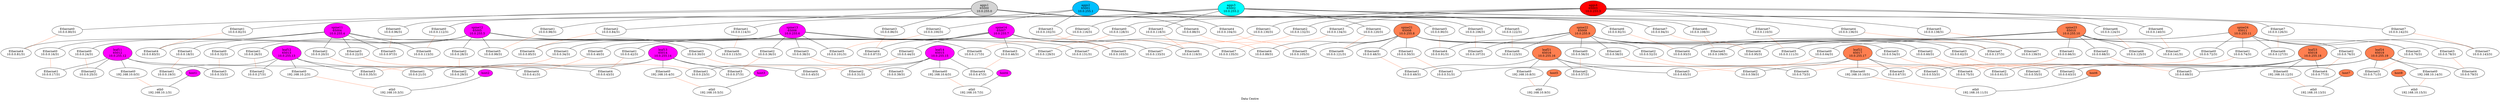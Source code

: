 strict graph {
	graph [label="Data Centre"];
	node [label="\N"];
	aggs1	 [bgp_asn=65000,
		dev_role=aggs,
		dev_type="microsoft-sonic",
		fillcolor=lightgrey,
		label="aggs1
65000
10.0.255.0",
		loopback="10.0.255.0",
		mac="00:dc:5e:01:01:0",
		pod=None,
		rank=1,
		style=filled];
	"iface-80"	 [bgp_asn=65004,
		bgp_peer="10.0.0.81",
		customer=False,
		dev_name=Ethernet0,
		dev_type=port,
		ipv4="10.0.0.80/31",
		label="Ethernet0
10.0.0.80/31",
		rank=2,
		vlan=10];
	aggs1 -- "iface-80"	 [color=black,
		phy=port];
	"iface-82"	 [bgp_asn=65005,
		bgp_peer="10.0.0.83",
		customer=False,
		dev_name=Ethernet1,
		dev_type=port,
		ipv4="10.0.0.82/31",
		label="Ethernet1
10.0.0.82/31",
		rank=2,
		vlan=11];
	aggs1 -- "iface-82"	 [color=black,
		phy=port];
	"iface-84"	 [bgp_asn=65006,
		bgp_peer="10.0.0.85",
		customer=False,
		dev_name=Ethernet2,
		dev_type=port,
		ipv4="10.0.0.84/31",
		label="Ethernet2
10.0.0.84/31",
		rank=2,
		vlan=12];
	aggs1 -- "iface-84"	 [color=black,
		phy=port];
	"iface-86"	 [bgp_asn=65007,
		bgp_peer="10.0.0.87",
		customer=False,
		dev_name=Ethernet3,
		dev_type=port,
		ipv4="10.0.0.86/31",
		label="Ethernet3
10.0.0.86/31",
		rank=2,
		vlan=13];
	aggs1 -- "iface-86"	 [color=black,
		phy=port];
	"iface-88"	 [bgp_asn=65008,
		bgp_peer="10.0.0.89",
		customer=False,
		dev_name=Ethernet4,
		dev_type=port,
		ipv4="10.0.0.88/31",
		label="Ethernet4
10.0.0.88/31",
		rank=2,
		vlan=14];
	aggs1 -- "iface-88"	 [color=black,
		phy=port];
	"iface-90"	 [bgp_asn=65009,
		bgp_peer="10.0.0.91",
		customer=False,
		dev_name=Ethernet5,
		dev_type=port,
		ipv4="10.0.0.90/31",
		label="Ethernet5
10.0.0.90/31",
		rank=2,
		vlan=15];
	aggs1 -- "iface-90"	 [color=black,
		phy=port];
	"iface-92"	 [bgp_asn=65010,
		bgp_peer="10.0.0.93",
		customer=False,
		dev_name=Ethernet6,
		dev_type=port,
		ipv4="10.0.0.92/31",
		label="Ethernet6
10.0.0.92/31",
		rank=2,
		vlan=16];
	aggs1 -- "iface-92"	 [color=black,
		phy=port];
	"iface-94"	 [bgp_asn=65011,
		bgp_peer="10.0.0.95",
		customer=False,
		dev_name=Ethernet7,
		dev_type=port,
		ipv4="10.0.0.94/31",
		label="Ethernet7
10.0.0.94/31",
		rank=2,
		vlan=17];
	aggs1 -- "iface-94"	 [color=black,
		phy=port];
	"iface-81"	 [bgp_asn=65000,
		bgp_peer="10.0.0.80",
		customer=False,
		dev_name=Ethernet4,
		dev_type=port,
		ipv4="10.0.0.81/31",
		label="Ethernet4
10.0.0.81/31",
		rank=3,
		vlan=14];
	"iface-80" -- "iface-81"	 [color=coral,
		linux_bridge=hs_br_80,
		phy=wire,
		role=dc];
	"iface-83"	 [bgp_asn=65000,
		bgp_peer="10.0.0.82",
		customer=False,
		dev_name=Ethernet4,
		dev_type=port,
		ipv4="10.0.0.83/31",
		label="Ethernet4
10.0.0.83/31",
		rank=3,
		vlan=14];
	"iface-82" -- "iface-83"	 [color=coral,
		linux_bridge=hs_br_82,
		phy=wire,
		role=dc];
	"iface-85"	 [bgp_asn=65000,
		bgp_peer="10.0.0.84",
		customer=False,
		dev_name=Ethernet4,
		dev_type=port,
		ipv4="10.0.0.85/31",
		label="Ethernet4
10.0.0.85/31",
		rank=3,
		vlan=14];
	"iface-84" -- "iface-85"	 [color=coral,
		linux_bridge=hs_br_84,
		phy=wire,
		role=dc];
	"iface-87"	 [bgp_asn=65000,
		bgp_peer="10.0.0.86",
		customer=False,
		dev_name=Ethernet4,
		dev_type=port,
		ipv4="10.0.0.87/31",
		label="Ethernet4
10.0.0.87/31",
		rank=3,
		vlan=14];
	"iface-86" -- "iface-87"	 [color=coral,
		linux_bridge=hs_br_86,
		phy=wire,
		role=dc];
	"iface-89"	 [bgp_asn=65000,
		bgp_peer="10.0.0.88",
		customer=False,
		dev_name=Ethernet4,
		dev_type=port,
		ipv4="10.0.0.89/31",
		label="Ethernet4
10.0.0.89/31",
		rank=3,
		vlan=14];
	"iface-88" -- "iface-89"	 [color=coral,
		linux_bridge=hs_br_88,
		phy=wire,
		role=dc];
	"iface-91"	 [bgp_asn=65000,
		bgp_peer="10.0.0.90",
		customer=False,
		dev_name=Ethernet4,
		dev_type=port,
		ipv4="10.0.0.91/31",
		label="Ethernet4
10.0.0.91/31",
		rank=3,
		vlan=14];
	"iface-90" -- "iface-91"	 [color=coral,
		linux_bridge=hs_br_90,
		phy=wire,
		role=dc];
	"iface-93"	 [bgp_asn=65000,
		bgp_peer="10.0.0.92",
		customer=False,
		dev_name=Ethernet4,
		dev_type=port,
		ipv4="10.0.0.93/31",
		label="Ethernet4
10.0.0.93/31",
		rank=3,
		vlan=14];
	"iface-92" -- "iface-93"	 [color=coral,
		linux_bridge=hs_br_92,
		phy=wire,
		role=dc];
	"iface-95"	 [bgp_asn=65000,
		bgp_peer="10.0.0.94",
		customer=False,
		dev_name=Ethernet4,
		dev_type=port,
		ipv4="10.0.0.95/31",
		label="Ethernet4
10.0.0.95/31",
		rank=3,
		vlan=14];
	"iface-94" -- "iface-95"	 [color=coral,
		linux_bridge=hs_br_94,
		phy=wire,
		role=dc];
	aggs2	 [bgp_asn=65001,
		dev_role=aggs,
		dev_type="microsoft-sonic",
		fillcolor=deepskyblue,
		label="aggs2
65001
10.0.255.1",
		loopback="10.0.255.1",
		mac="00:dc:5e:01:01:1",
		pod=None,
		rank=1,
		style=filled];
	"iface-96"	 [bgp_asn=65004,
		bgp_peer="10.0.0.97",
		customer=False,
		dev_name=Ethernet0,
		dev_type=port,
		ipv4="10.0.0.96/31",
		label="Ethernet0
10.0.0.96/31",
		rank=2,
		vlan=10];
	aggs2 -- "iface-96"	 [color=black,
		phy=port];
	"iface-98"	 [bgp_asn=65005,
		bgp_peer="10.0.0.99",
		customer=False,
		dev_name=Ethernet1,
		dev_type=port,
		ipv4="10.0.0.98/31",
		label="Ethernet1
10.0.0.98/31",
		rank=2,
		vlan=11];
	aggs2 -- "iface-98"	 [color=black,
		phy=port];
	"iface-100"	 [bgp_asn=65006,
		bgp_peer="10.0.0.101",
		customer=False,
		dev_name=Ethernet2,
		dev_type=port,
		ipv4="10.0.0.100/31",
		label="Ethernet2
10.0.0.100/31",
		rank=2,
		vlan=12];
	aggs2 -- "iface-100"	 [color=black,
		phy=port];
	"iface-102"	 [bgp_asn=65007,
		bgp_peer="10.0.0.103",
		customer=False,
		dev_name=Ethernet3,
		dev_type=port,
		ipv4="10.0.0.102/31",
		label="Ethernet3
10.0.0.102/31",
		rank=2,
		vlan=13];
	aggs2 -- "iface-102"	 [color=black,
		phy=port];
	"iface-104"	 [bgp_asn=65008,
		bgp_peer="10.0.0.105",
		customer=False,
		dev_name=Ethernet4,
		dev_type=port,
		ipv4="10.0.0.104/31",
		label="Ethernet4
10.0.0.104/31",
		rank=2,
		vlan=14];
	aggs2 -- "iface-104"	 [color=black,
		phy=port];
	"iface-106"	 [bgp_asn=65009,
		bgp_peer="10.0.0.107",
		customer=False,
		dev_name=Ethernet5,
		dev_type=port,
		ipv4="10.0.0.106/31",
		label="Ethernet5
10.0.0.106/31",
		rank=2,
		vlan=15];
	aggs2 -- "iface-106"	 [color=black,
		phy=port];
	"iface-108"	 [bgp_asn=65010,
		bgp_peer="10.0.0.109",
		customer=False,
		dev_name=Ethernet6,
		dev_type=port,
		ipv4="10.0.0.108/31",
		label="Ethernet6
10.0.0.108/31",
		rank=2,
		vlan=16];
	aggs2 -- "iface-108"	 [color=black,
		phy=port];
	"iface-110"	 [bgp_asn=65011,
		bgp_peer="10.0.0.111",
		customer=False,
		dev_name=Ethernet7,
		dev_type=port,
		ipv4="10.0.0.110/31",
		label="Ethernet7
10.0.0.110/31",
		rank=2,
		vlan=17];
	aggs2 -- "iface-110"	 [color=black,
		phy=port];
	"iface-97"	 [bgp_asn=65001,
		bgp_peer="10.0.0.96",
		customer=False,
		dev_name=Ethernet5,
		dev_type=port,
		ipv4="10.0.0.97/31",
		label="Ethernet5
10.0.0.97/31",
		rank=3,
		vlan=15];
	"iface-96" -- "iface-97"	 [color=coral,
		linux_bridge=hs_br_96,
		phy=wire,
		role=dc];
	"iface-99"	 [bgp_asn=65001,
		bgp_peer="10.0.0.98",
		customer=False,
		dev_name=Ethernet5,
		dev_type=port,
		ipv4="10.0.0.99/31",
		label="Ethernet5
10.0.0.99/31",
		rank=3,
		vlan=15];
	"iface-98" -- "iface-99"	 [color=coral,
		linux_bridge=hs_br_98,
		phy=wire,
		role=dc];
	"iface-101"	 [bgp_asn=65001,
		bgp_peer="10.0.0.100",
		customer=False,
		dev_name=Ethernet5,
		dev_type=port,
		ipv4="10.0.0.101/31",
		label="Ethernet5
10.0.0.101/31",
		rank=3,
		vlan=15];
	"iface-100" -- "iface-101"	 [color=coral,
		linux_bridge=hs_br_100,
		phy=wire,
		role=dc];
	"iface-103"	 [bgp_asn=65001,
		bgp_peer="10.0.0.102",
		customer=False,
		dev_name=Ethernet5,
		dev_type=port,
		ipv4="10.0.0.103/31",
		label="Ethernet5
10.0.0.103/31",
		rank=3,
		vlan=15];
	"iface-102" -- "iface-103"	 [color=coral,
		linux_bridge=hs_br_102,
		phy=wire,
		role=dc];
	"iface-105"	 [bgp_asn=65001,
		bgp_peer="10.0.0.104",
		customer=False,
		dev_name=Ethernet5,
		dev_type=port,
		ipv4="10.0.0.105/31",
		label="Ethernet5
10.0.0.105/31",
		rank=3,
		vlan=15];
	"iface-104" -- "iface-105"	 [color=coral,
		linux_bridge=hs_br_104,
		phy=wire,
		role=dc];
	"iface-107"	 [bgp_asn=65001,
		bgp_peer="10.0.0.106",
		customer=False,
		dev_name=Ethernet5,
		dev_type=port,
		ipv4="10.0.0.107/31",
		label="Ethernet5
10.0.0.107/31",
		rank=3,
		vlan=15];
	"iface-106" -- "iface-107"	 [color=coral,
		linux_bridge=hs_br_106,
		phy=wire,
		role=dc];
	"iface-109"	 [bgp_asn=65001,
		bgp_peer="10.0.0.108",
		customer=False,
		dev_name=Ethernet5,
		dev_type=port,
		ipv4="10.0.0.109/31",
		label="Ethernet5
10.0.0.109/31",
		rank=3,
		vlan=15];
	"iface-108" -- "iface-109"	 [color=coral,
		linux_bridge=hs_br_108,
		phy=wire,
		role=dc];
	"iface-111"	 [bgp_asn=65001,
		bgp_peer="10.0.0.110",
		customer=False,
		dev_name=Ethernet5,
		dev_type=port,
		ipv4="10.0.0.111/31",
		label="Ethernet5
10.0.0.111/31",
		rank=3,
		vlan=15];
	"iface-110" -- "iface-111"	 [color=coral,
		linux_bridge=hs_br_110,
		phy=wire,
		role=dc];
	aggs3	 [bgp_asn=65002,
		dev_role=aggs,
		dev_type="microsoft-sonic",
		fillcolor=cyan,
		label="aggs3
65002
10.0.255.2",
		loopback="10.0.255.2",
		mac="00:dc:5e:01:01:2",
		pod=None,
		rank=1,
		style=filled];
	"iface-112"	 [bgp_asn=65004,
		bgp_peer="10.0.0.113",
		customer=False,
		dev_name=Ethernet0,
		dev_type=port,
		ipv4="10.0.0.112/31",
		label="Ethernet0
10.0.0.112/31",
		rank=2,
		vlan=10];
	aggs3 -- "iface-112"	 [color=black,
		phy=port];
	"iface-114"	 [bgp_asn=65005,
		bgp_peer="10.0.0.115",
		customer=False,
		dev_name=Ethernet1,
		dev_type=port,
		ipv4="10.0.0.114/31",
		label="Ethernet1
10.0.0.114/31",
		rank=2,
		vlan=11];
	aggs3 -- "iface-114"	 [color=black,
		phy=port];
	"iface-116"	 [bgp_asn=65006,
		bgp_peer="10.0.0.117",
		customer=False,
		dev_name=Ethernet2,
		dev_type=port,
		ipv4="10.0.0.116/31",
		label="Ethernet2
10.0.0.116/31",
		rank=2,
		vlan=12];
	aggs3 -- "iface-116"	 [color=black,
		phy=port];
	"iface-118"	 [bgp_asn=65007,
		bgp_peer="10.0.0.119",
		customer=False,
		dev_name=Ethernet3,
		dev_type=port,
		ipv4="10.0.0.118/31",
		label="Ethernet3
10.0.0.118/31",
		rank=2,
		vlan=13];
	aggs3 -- "iface-118"	 [color=black,
		phy=port];
	"iface-120"	 [bgp_asn=65008,
		bgp_peer="10.0.0.121",
		customer=False,
		dev_name=Ethernet4,
		dev_type=port,
		ipv4="10.0.0.120/31",
		label="Ethernet4
10.0.0.120/31",
		rank=2,
		vlan=14];
	aggs3 -- "iface-120"	 [color=black,
		phy=port];
	"iface-122"	 [bgp_asn=65009,
		bgp_peer="10.0.0.123",
		customer=False,
		dev_name=Ethernet5,
		dev_type=port,
		ipv4="10.0.0.122/31",
		label="Ethernet5
10.0.0.122/31",
		rank=2,
		vlan=15];
	aggs3 -- "iface-122"	 [color=black,
		phy=port];
	"iface-124"	 [bgp_asn=65010,
		bgp_peer="10.0.0.125",
		customer=False,
		dev_name=Ethernet6,
		dev_type=port,
		ipv4="10.0.0.124/31",
		label="Ethernet6
10.0.0.124/31",
		rank=2,
		vlan=16];
	aggs3 -- "iface-124"	 [color=black,
		phy=port];
	"iface-126"	 [bgp_asn=65011,
		bgp_peer="10.0.0.127",
		customer=False,
		dev_name=Ethernet7,
		dev_type=port,
		ipv4="10.0.0.126/31",
		label="Ethernet7
10.0.0.126/31",
		rank=2,
		vlan=17];
	aggs3 -- "iface-126"	 [color=black,
		phy=port];
	"iface-113"	 [bgp_asn=65002,
		bgp_peer="10.0.0.112",
		customer=False,
		dev_name=Ethernet6,
		dev_type=port,
		ipv4="10.0.0.113/31",
		label="Ethernet6
10.0.0.113/31",
		rank=3,
		vlan=16];
	"iface-112" -- "iface-113"	 [color=coral,
		linux_bridge=hs_br_112,
		phy=wire,
		role=dc];
	"iface-115"	 [bgp_asn=65002,
		bgp_peer="10.0.0.114",
		customer=False,
		dev_name=Ethernet6,
		dev_type=port,
		ipv4="10.0.0.115/31",
		label="Ethernet6
10.0.0.115/31",
		rank=3,
		vlan=16];
	"iface-114" -- "iface-115"	 [color=coral,
		linux_bridge=hs_br_114,
		phy=wire,
		role=dc];
	"iface-117"	 [bgp_asn=65002,
		bgp_peer="10.0.0.116",
		customer=False,
		dev_name=Ethernet6,
		dev_type=port,
		ipv4="10.0.0.117/31",
		label="Ethernet6
10.0.0.117/31",
		rank=3,
		vlan=16];
	"iface-116" -- "iface-117"	 [color=coral,
		linux_bridge=hs_br_116,
		phy=wire,
		role=dc];
	"iface-119"	 [bgp_asn=65002,
		bgp_peer="10.0.0.118",
		customer=False,
		dev_name=Ethernet6,
		dev_type=port,
		ipv4="10.0.0.119/31",
		label="Ethernet6
10.0.0.119/31",
		rank=3,
		vlan=16];
	"iface-118" -- "iface-119"	 [color=coral,
		linux_bridge=hs_br_118,
		phy=wire,
		role=dc];
	"iface-121"	 [bgp_asn=65002,
		bgp_peer="10.0.0.120",
		customer=False,
		dev_name=Ethernet6,
		dev_type=port,
		ipv4="10.0.0.121/31",
		label="Ethernet6
10.0.0.121/31",
		rank=3,
		vlan=16];
	"iface-120" -- "iface-121"	 [color=coral,
		linux_bridge=hs_br_120,
		phy=wire,
		role=dc];
	"iface-123"	 [bgp_asn=65002,
		bgp_peer="10.0.0.122",
		customer=False,
		dev_name=Ethernet6,
		dev_type=port,
		ipv4="10.0.0.123/31",
		label="Ethernet6
10.0.0.123/31",
		rank=3,
		vlan=16];
	"iface-122" -- "iface-123"	 [color=coral,
		linux_bridge=hs_br_122,
		phy=wire,
		role=dc];
	"iface-125"	 [bgp_asn=65002,
		bgp_peer="10.0.0.124",
		customer=False,
		dev_name=Ethernet6,
		dev_type=port,
		ipv4="10.0.0.125/31",
		label="Ethernet6
10.0.0.125/31",
		rank=3,
		vlan=16];
	"iface-124" -- "iface-125"	 [color=coral,
		linux_bridge=hs_br_124,
		phy=wire,
		role=dc];
	"iface-127"	 [bgp_asn=65002,
		bgp_peer="10.0.0.126",
		customer=False,
		dev_name=Ethernet6,
		dev_type=port,
		ipv4="10.0.0.127/31",
		label="Ethernet6
10.0.0.127/31",
		rank=3,
		vlan=16];
	"iface-126" -- "iface-127"	 [color=coral,
		linux_bridge=hs_br_126,
		phy=wire,
		role=dc];
	aggs4	 [bgp_asn=65003,
		dev_role=aggs,
		dev_type="microsoft-sonic",
		fillcolor=red,
		label="aggs4
65003
10.0.255.3",
		loopback="10.0.255.3",
		mac="00:dc:5e:01:01:3",
		pod=None,
		rank=1,
		style=filled];
	"iface-128"	 [bgp_asn=65004,
		bgp_peer="10.0.0.129",
		customer=False,
		dev_name=Ethernet0,
		dev_type=port,
		ipv4="10.0.0.128/31",
		label="Ethernet0
10.0.0.128/31",
		rank=2,
		vlan=10];
	aggs4 -- "iface-128"	 [color=black,
		phy=port];
	"iface-130"	 [bgp_asn=65005,
		bgp_peer="10.0.0.131",
		customer=False,
		dev_name=Ethernet1,
		dev_type=port,
		ipv4="10.0.0.130/31",
		label="Ethernet1
10.0.0.130/31",
		rank=2,
		vlan=11];
	aggs4 -- "iface-130"	 [color=black,
		phy=port];
	"iface-132"	 [bgp_asn=65006,
		bgp_peer="10.0.0.133",
		customer=False,
		dev_name=Ethernet2,
		dev_type=port,
		ipv4="10.0.0.132/31",
		label="Ethernet2
10.0.0.132/31",
		rank=2,
		vlan=12];
	aggs4 -- "iface-132"	 [color=black,
		phy=port];
	"iface-134"	 [bgp_asn=65007,
		bgp_peer="10.0.0.135",
		customer=False,
		dev_name=Ethernet3,
		dev_type=port,
		ipv4="10.0.0.134/31",
		label="Ethernet3
10.0.0.134/31",
		rank=2,
		vlan=13];
	aggs4 -- "iface-134"	 [color=black,
		phy=port];
	"iface-136"	 [bgp_asn=65008,
		bgp_peer="10.0.0.137",
		customer=False,
		dev_name=Ethernet4,
		dev_type=port,
		ipv4="10.0.0.136/31",
		label="Ethernet4
10.0.0.136/31",
		rank=2,
		vlan=14];
	aggs4 -- "iface-136"	 [color=black,
		phy=port];
	"iface-138"	 [bgp_asn=65009,
		bgp_peer="10.0.0.139",
		customer=False,
		dev_name=Ethernet5,
		dev_type=port,
		ipv4="10.0.0.138/31",
		label="Ethernet5
10.0.0.138/31",
		rank=2,
		vlan=15];
	aggs4 -- "iface-138"	 [color=black,
		phy=port];
	"iface-140"	 [bgp_asn=65010,
		bgp_peer="10.0.0.141",
		customer=False,
		dev_name=Ethernet6,
		dev_type=port,
		ipv4="10.0.0.140/31",
		label="Ethernet6
10.0.0.140/31",
		rank=2,
		vlan=16];
	aggs4 -- "iface-140"	 [color=black,
		phy=port];
	"iface-142"	 [bgp_asn=65011,
		bgp_peer="10.0.0.143",
		customer=False,
		dev_name=Ethernet7,
		dev_type=port,
		ipv4="10.0.0.142/31",
		label="Ethernet7
10.0.0.142/31",
		rank=2,
		vlan=17];
	aggs4 -- "iface-142"	 [color=black,
		phy=port];
	"iface-129"	 [bgp_asn=65003,
		bgp_peer="10.0.0.128",
		customer=False,
		dev_name=Ethernet7,
		dev_type=port,
		ipv4="10.0.0.129/31",
		label="Ethernet7
10.0.0.129/31",
		rank=3,
		vlan=17];
	"iface-128" -- "iface-129"	 [color=coral,
		linux_bridge=hs_br_128,
		phy=wire,
		role=dc];
	"iface-131"	 [bgp_asn=65003,
		bgp_peer="10.0.0.130",
		customer=False,
		dev_name=Ethernet7,
		dev_type=port,
		ipv4="10.0.0.131/31",
		label="Ethernet7
10.0.0.131/31",
		rank=3,
		vlan=17];
	"iface-130" -- "iface-131"	 [color=coral,
		linux_bridge=hs_br_130,
		phy=wire,
		role=dc];
	"iface-133"	 [bgp_asn=65003,
		bgp_peer="10.0.0.132",
		customer=False,
		dev_name=Ethernet7,
		dev_type=port,
		ipv4="10.0.0.133/31",
		label="Ethernet7
10.0.0.133/31",
		rank=3,
		vlan=17];
	"iface-132" -- "iface-133"	 [color=coral,
		linux_bridge=hs_br_132,
		phy=wire,
		role=dc];
	"iface-135"	 [bgp_asn=65003,
		bgp_peer="10.0.0.134",
		customer=False,
		dev_name=Ethernet7,
		dev_type=port,
		ipv4="10.0.0.135/31",
		label="Ethernet7
10.0.0.135/31",
		rank=3,
		vlan=17];
	"iface-134" -- "iface-135"	 [color=coral,
		linux_bridge=hs_br_134,
		phy=wire,
		role=dc];
	"iface-137"	 [bgp_asn=65003,
		bgp_peer="10.0.0.136",
		customer=False,
		dev_name=Ethernet7,
		dev_type=port,
		ipv4="10.0.0.137/31",
		label="Ethernet7
10.0.0.137/31",
		rank=3,
		vlan=17];
	"iface-136" -- "iface-137"	 [color=coral,
		linux_bridge=hs_br_136,
		phy=wire,
		role=dc];
	"iface-139"	 [bgp_asn=65003,
		bgp_peer="10.0.0.138",
		customer=False,
		dev_name=Ethernet7,
		dev_type=port,
		ipv4="10.0.0.139/31",
		label="Ethernet7
10.0.0.139/31",
		rank=3,
		vlan=17];
	"iface-138" -- "iface-139"	 [color=coral,
		linux_bridge=hs_br_138,
		phy=wire,
		role=dc];
	"iface-141"	 [bgp_asn=65003,
		bgp_peer="10.0.0.140",
		customer=False,
		dev_name=Ethernet7,
		dev_type=port,
		ipv4="10.0.0.141/31",
		label="Ethernet7
10.0.0.141/31",
		rank=3,
		vlan=17];
	"iface-140" -- "iface-141"	 [color=coral,
		linux_bridge=hs_br_140,
		phy=wire,
		role=dc];
	"iface-143"	 [bgp_asn=65003,
		bgp_peer="10.0.0.142",
		customer=False,
		dev_name=Ethernet7,
		dev_type=port,
		ipv4="10.0.0.143/31",
		label="Ethernet7
10.0.0.143/31",
		rank=3,
		vlan=17];
	"iface-142" -- "iface-143"	 [color=coral,
		linux_bridge=hs_br_142,
		phy=wire,
		role=dc];
	spine11	 [bgp_asn=65004,
		dev_role=spines,
		dev_type="microsoft-sonic",
		fillcolor=magenta,
		label="spine11
65004
10.0.255.4",
		loopback="10.0.255.4",
		mac="00:dc:5e:01:01:4",
		pod=A,
		rank=4,
		style=filled];
	"iface-16"	 [bgp_asn=65012,
		bgp_peer="10.0.0.17",
		customer=False,
		dev_name=Ethernet0,
		dev_type=port,
		ipv4="10.0.0.16/31",
		label="Ethernet0
10.0.0.16/31",
		rank=5,
		vlan=10];
	spine11 -- "iface-16"	 [color=black,
		phy=port];
	"iface-18"	 [bgp_asn=65013,
		bgp_peer="10.0.0.19",
		customer=False,
		dev_name=Ethernet1,
		dev_type=port,
		ipv4="10.0.0.18/31",
		label="Ethernet1
10.0.0.18/31",
		rank=5,
		vlan=11];
	spine11 -- "iface-18"	 [color=black,
		phy=port];
	"iface-20"	 [bgp_asn=65014,
		bgp_peer="10.0.0.21",
		customer=False,
		dev_name=Ethernet2,
		dev_type=port,
		ipv4="10.0.0.20/31",
		label="Ethernet2
10.0.0.20/31",
		rank=5,
		vlan=12];
	spine11 -- "iface-20"	 [color=black,
		phy=port];
	"iface-22"	 [bgp_asn=65015,
		bgp_peer="10.0.0.23",
		customer=False,
		dev_name=Ethernet3,
		dev_type=port,
		ipv4="10.0.0.22/31",
		label="Ethernet3
10.0.0.22/31",
		rank=5,
		vlan=13];
	spine11 -- "iface-22"	 [color=black,
		phy=port];
	spine11 -- "iface-81"	 [color=black,
		phy=port];
	spine11 -- "iface-97"	 [color=black,
		phy=port];
	spine11 -- "iface-113"	 [color=black,
		phy=port];
	spine11 -- "iface-129"	 [color=black,
		phy=port];
	"iface-17"	 [bgp_asn=65004,
		bgp_peer="10.0.0.16",
		customer=False,
		dev_name=Ethernet1,
		dev_type=port,
		ipv4="10.0.0.17/31",
		label="Ethernet1
10.0.0.17/31",
		rank=6,
		vlan=11];
	"iface-16" -- "iface-17"	 [color=coral,
		linux_bridge=hs_br_16,
		phy=wire,
		role=dc];
	"iface-19"	 [bgp_asn=65004,
		bgp_peer="10.0.0.18",
		customer=False,
		dev_name=Ethernet1,
		dev_type=port,
		ipv4="10.0.0.19/31",
		label="Ethernet1
10.0.0.19/31",
		rank=6,
		vlan=11];
	"iface-18" -- "iface-19"	 [color=coral,
		linux_bridge=hs_br_18,
		phy=wire,
		role=dc];
	"iface-21"	 [bgp_asn=65004,
		bgp_peer="10.0.0.20",
		customer=False,
		dev_name=Ethernet1,
		dev_type=port,
		ipv4="10.0.0.21/31",
		label="Ethernet1
10.0.0.21/31",
		rank=6,
		vlan=11];
	"iface-20" -- "iface-21"	 [color=coral,
		linux_bridge=hs_br_20,
		phy=wire,
		role=dc];
	"iface-23"	 [bgp_asn=65004,
		bgp_peer="10.0.0.22",
		customer=False,
		dev_name=Ethernet1,
		dev_type=port,
		ipv4="10.0.0.23/31",
		label="Ethernet1
10.0.0.23/31",
		rank=6,
		vlan=11];
	"iface-22" -- "iface-23"	 [color=coral,
		linux_bridge=hs_br_22,
		phy=wire,
		role=dc];
	spine12	 [bgp_asn=65005,
		dev_role=spines,
		dev_type="microsoft-sonic",
		fillcolor=magenta,
		label="spine12
65005
10.0.255.5",
		loopback="10.0.255.5",
		mac="00:dc:5e:01:01:5",
		pod=A,
		rank=4,
		style=filled];
	"iface-24"	 [bgp_asn=65012,
		bgp_peer="10.0.0.25",
		customer=False,
		dev_name=Ethernet0,
		dev_type=port,
		ipv4="10.0.0.24/31",
		label="Ethernet0
10.0.0.24/31",
		rank=5,
		vlan=10];
	spine12 -- "iface-24"	 [color=black,
		phy=port];
	"iface-26"	 [bgp_asn=65013,
		bgp_peer="10.0.0.27",
		customer=False,
		dev_name=Ethernet1,
		dev_type=port,
		ipv4="10.0.0.26/31",
		label="Ethernet1
10.0.0.26/31",
		rank=5,
		vlan=11];
	spine12 -- "iface-26"	 [color=black,
		phy=port];
	"iface-28"	 [bgp_asn=65014,
		bgp_peer="10.0.0.29",
		customer=False,
		dev_name=Ethernet2,
		dev_type=port,
		ipv4="10.0.0.28/31",
		label="Ethernet2
10.0.0.28/31",
		rank=5,
		vlan=12];
	spine12 -- "iface-28"	 [color=black,
		phy=port];
	"iface-30"	 [bgp_asn=65015,
		bgp_peer="10.0.0.31",
		customer=False,
		dev_name=Ethernet3,
		dev_type=port,
		ipv4="10.0.0.30/31",
		label="Ethernet3
10.0.0.30/31",
		rank=5,
		vlan=13];
	spine12 -- "iface-30"	 [color=black,
		phy=port];
	spine12 -- "iface-83"	 [color=black,
		phy=port];
	spine12 -- "iface-99"	 [color=black,
		phy=port];
	spine12 -- "iface-115"	 [color=black,
		phy=port];
	spine12 -- "iface-131"	 [color=black,
		phy=port];
	"iface-25"	 [bgp_asn=65005,
		bgp_peer="10.0.0.24",
		customer=False,
		dev_name=Ethernet2,
		dev_type=port,
		ipv4="10.0.0.25/31",
		label="Ethernet2
10.0.0.25/31",
		rank=6,
		vlan=12];
	"iface-24" -- "iface-25"	 [color=coral,
		linux_bridge=hs_br_24,
		phy=wire,
		role=dc];
	"iface-27"	 [bgp_asn=65005,
		bgp_peer="10.0.0.26",
		customer=False,
		dev_name=Ethernet2,
		dev_type=port,
		ipv4="10.0.0.27/31",
		label="Ethernet2
10.0.0.27/31",
		rank=6,
		vlan=12];
	"iface-26" -- "iface-27"	 [color=coral,
		linux_bridge=hs_br_26,
		phy=wire,
		role=dc];
	"iface-29"	 [bgp_asn=65005,
		bgp_peer="10.0.0.28",
		customer=False,
		dev_name=Ethernet2,
		dev_type=port,
		ipv4="10.0.0.29/31",
		label="Ethernet2
10.0.0.29/31",
		rank=6,
		vlan=12];
	"iface-28" -- "iface-29"	 [color=coral,
		linux_bridge=hs_br_28,
		phy=wire,
		role=dc];
	"iface-31"	 [bgp_asn=65005,
		bgp_peer="10.0.0.30",
		customer=False,
		dev_name=Ethernet2,
		dev_type=port,
		ipv4="10.0.0.31/31",
		label="Ethernet2
10.0.0.31/31",
		rank=6,
		vlan=12];
	"iface-30" -- "iface-31"	 [color=coral,
		linux_bridge=hs_br_30,
		phy=wire,
		role=dc];
	spine13	 [bgp_asn=65006,
		dev_role=spines,
		dev_type="microsoft-sonic",
		fillcolor=magenta,
		label="spine13
65006
10.0.255.6",
		loopback="10.0.255.6",
		mac="00:dc:5e:01:01:6",
		pod=A,
		rank=4,
		style=filled];
	"iface-32"	 [bgp_asn=65012,
		bgp_peer="10.0.0.33",
		customer=False,
		dev_name=Ethernet0,
		dev_type=port,
		ipv4="10.0.0.32/31",
		label="Ethernet0
10.0.0.32/31",
		rank=5,
		vlan=10];
	spine13 -- "iface-32"	 [color=black,
		phy=port];
	"iface-34"	 [bgp_asn=65013,
		bgp_peer="10.0.0.35",
		customer=False,
		dev_name=Ethernet1,
		dev_type=port,
		ipv4="10.0.0.34/31",
		label="Ethernet1
10.0.0.34/31",
		rank=5,
		vlan=11];
	spine13 -- "iface-34"	 [color=black,
		phy=port];
	"iface-36"	 [bgp_asn=65014,
		bgp_peer="10.0.0.37",
		customer=False,
		dev_name=Ethernet2,
		dev_type=port,
		ipv4="10.0.0.36/31",
		label="Ethernet2
10.0.0.36/31",
		rank=5,
		vlan=12];
	spine13 -- "iface-36"	 [color=black,
		phy=port];
	"iface-38"	 [bgp_asn=65015,
		bgp_peer="10.0.0.39",
		customer=False,
		dev_name=Ethernet3,
		dev_type=port,
		ipv4="10.0.0.38/31",
		label="Ethernet3
10.0.0.38/31",
		rank=5,
		vlan=13];
	spine13 -- "iface-38"	 [color=black,
		phy=port];
	spine13 -- "iface-85"	 [color=black,
		phy=port];
	spine13 -- "iface-101"	 [color=black,
		phy=port];
	spine13 -- "iface-117"	 [color=black,
		phy=port];
	spine13 -- "iface-133"	 [color=black,
		phy=port];
	"iface-33"	 [bgp_asn=65006,
		bgp_peer="10.0.0.32",
		customer=False,
		dev_name=Ethernet3,
		dev_type=port,
		ipv4="10.0.0.33/31",
		label="Ethernet3
10.0.0.33/31",
		rank=6,
		vlan=13];
	"iface-32" -- "iface-33"	 [color=coral,
		linux_bridge=hs_br_32,
		phy=wire,
		role=dc];
	"iface-35"	 [bgp_asn=65006,
		bgp_peer="10.0.0.34",
		customer=False,
		dev_name=Ethernet3,
		dev_type=port,
		ipv4="10.0.0.35/31",
		label="Ethernet3
10.0.0.35/31",
		rank=6,
		vlan=13];
	"iface-34" -- "iface-35"	 [color=coral,
		linux_bridge=hs_br_34,
		phy=wire,
		role=dc];
	"iface-37"	 [bgp_asn=65006,
		bgp_peer="10.0.0.36",
		customer=False,
		dev_name=Ethernet3,
		dev_type=port,
		ipv4="10.0.0.37/31",
		label="Ethernet3
10.0.0.37/31",
		rank=6,
		vlan=13];
	"iface-36" -- "iface-37"	 [color=coral,
		linux_bridge=hs_br_36,
		phy=wire,
		role=dc];
	"iface-39"	 [bgp_asn=65006,
		bgp_peer="10.0.0.38",
		customer=False,
		dev_name=Ethernet3,
		dev_type=port,
		ipv4="10.0.0.39/31",
		label="Ethernet3
10.0.0.39/31",
		rank=6,
		vlan=13];
	"iface-38" -- "iface-39"	 [color=coral,
		linux_bridge=hs_br_38,
		phy=wire,
		role=dc];
	spine14	 [bgp_asn=65007,
		dev_role=spines,
		dev_type="microsoft-sonic",
		fillcolor=magenta,
		label="spine14
65007
10.0.255.7",
		loopback="10.0.255.7",
		mac="00:dc:5e:01:01:7",
		pod=A,
		rank=4,
		style=filled];
	"iface-40"	 [bgp_asn=65012,
		bgp_peer="10.0.0.41",
		customer=False,
		dev_name=Ethernet0,
		dev_type=port,
		ipv4="10.0.0.40/31",
		label="Ethernet0
10.0.0.40/31",
		rank=5,
		vlan=10];
	spine14 -- "iface-40"	 [color=black,
		phy=port];
	"iface-42"	 [bgp_asn=65013,
		bgp_peer="10.0.0.43",
		customer=False,
		dev_name=Ethernet1,
		dev_type=port,
		ipv4="10.0.0.42/31",
		label="Ethernet1
10.0.0.42/31",
		rank=5,
		vlan=11];
	spine14 -- "iface-42"	 [color=black,
		phy=port];
	"iface-44"	 [bgp_asn=65014,
		bgp_peer="10.0.0.45",
		customer=False,
		dev_name=Ethernet2,
		dev_type=port,
		ipv4="10.0.0.44/31",
		label="Ethernet2
10.0.0.44/31",
		rank=5,
		vlan=12];
	spine14 -- "iface-44"	 [color=black,
		phy=port];
	"iface-46"	 [bgp_asn=65015,
		bgp_peer="10.0.0.47",
		customer=False,
		dev_name=Ethernet3,
		dev_type=port,
		ipv4="10.0.0.46/31",
		label="Ethernet3
10.0.0.46/31",
		rank=5,
		vlan=13];
	spine14 -- "iface-46"	 [color=black,
		phy=port];
	spine14 -- "iface-87"	 [color=black,
		phy=port];
	spine14 -- "iface-103"	 [color=black,
		phy=port];
	spine14 -- "iface-119"	 [color=black,
		phy=port];
	spine14 -- "iface-135"	 [color=black,
		phy=port];
	"iface-41"	 [bgp_asn=65007,
		bgp_peer="10.0.0.40",
		customer=False,
		dev_name=Ethernet4,
		dev_type=port,
		ipv4="10.0.0.41/31",
		label="Ethernet4
10.0.0.41/31",
		rank=6,
		vlan=14];
	"iface-40" -- "iface-41"	 [color=coral,
		linux_bridge=hs_br_40,
		phy=wire,
		role=dc];
	"iface-43"	 [bgp_asn=65007,
		bgp_peer="10.0.0.42",
		customer=False,
		dev_name=Ethernet4,
		dev_type=port,
		ipv4="10.0.0.43/31",
		label="Ethernet4
10.0.0.43/31",
		rank=6,
		vlan=14];
	"iface-42" -- "iface-43"	 [color=coral,
		linux_bridge=hs_br_42,
		phy=wire,
		role=dc];
	"iface-45"	 [bgp_asn=65007,
		bgp_peer="10.0.0.44",
		customer=False,
		dev_name=Ethernet4,
		dev_type=port,
		ipv4="10.0.0.45/31",
		label="Ethernet4
10.0.0.45/31",
		rank=6,
		vlan=14];
	"iface-44" -- "iface-45"	 [color=coral,
		linux_bridge=hs_br_44,
		phy=wire,
		role=dc];
	"iface-47"	 [bgp_asn=65007,
		bgp_peer="10.0.0.46",
		customer=False,
		dev_name=Ethernet4,
		dev_type=port,
		ipv4="10.0.0.47/31",
		label="Ethernet4
10.0.0.47/31",
		rank=6,
		vlan=14];
	"iface-46" -- "iface-47"	 [color=coral,
		linux_bridge=hs_br_46,
		phy=wire,
		role=dc];
	spine21	 [bgp_asn=65008,
		dev_role=spines,
		dev_type="microsoft-sonic",
		fillcolor=coral,
		label="spine21
65008
10.0.255.8",
		loopback="10.0.255.8",
		mac="00:dc:5e:01:01:8",
		pod=B,
		rank=4,
		style=filled];
	"iface-48"	 [bgp_asn=65016,
		bgp_peer="10.0.0.49",
		customer=False,
		dev_name=Ethernet0,
		dev_type=port,
		ipv4="10.0.0.48/31",
		label="Ethernet0
10.0.0.48/31",
		rank=5,
		vlan=10];
	spine21 -- "iface-48"	 [color=black,
		phy=port];
	"iface-50"	 [bgp_asn=65017,
		bgp_peer="10.0.0.51",
		customer=False,
		dev_name=Ethernet1,
		dev_type=port,
		ipv4="10.0.0.50/31",
		label="Ethernet1
10.0.0.50/31",
		rank=5,
		vlan=11];
	spine21 -- "iface-50"	 [color=black,
		phy=port];
	"iface-52"	 [bgp_asn=65018,
		bgp_peer="10.0.0.53",
		customer=False,
		dev_name=Ethernet2,
		dev_type=port,
		ipv4="10.0.0.52/31",
		label="Ethernet2
10.0.0.52/31",
		rank=5,
		vlan=12];
	spine21 -- "iface-52"	 [color=black,
		phy=port];
	"iface-54"	 [bgp_asn=65019,
		bgp_peer="10.0.0.55",
		customer=False,
		dev_name=Ethernet3,
		dev_type=port,
		ipv4="10.0.0.54/31",
		label="Ethernet3
10.0.0.54/31",
		rank=5,
		vlan=13];
	spine21 -- "iface-54"	 [color=black,
		phy=port];
	spine21 -- "iface-89"	 [color=black,
		phy=port];
	spine21 -- "iface-105"	 [color=black,
		phy=port];
	spine21 -- "iface-121"	 [color=black,
		phy=port];
	spine21 -- "iface-137"	 [color=black,
		phy=port];
	"iface-49"	 [bgp_asn=65008,
		bgp_peer="10.0.0.48",
		customer=False,
		dev_name=Ethernet1,
		dev_type=port,
		ipv4="10.0.0.49/31",
		label="Ethernet1
10.0.0.49/31",
		rank=6,
		vlan=11];
	"iface-48" -- "iface-49"	 [color=coral,
		linux_bridge=hs_br_48,
		phy=wire,
		role=dc];
	"iface-51"	 [bgp_asn=65008,
		bgp_peer="10.0.0.50",
		customer=False,
		dev_name=Ethernet1,
		dev_type=port,
		ipv4="10.0.0.51/31",
		label="Ethernet1
10.0.0.51/31",
		rank=6,
		vlan=11];
	"iface-50" -- "iface-51"	 [color=coral,
		linux_bridge=hs_br_50,
		phy=wire,
		role=dc];
	"iface-53"	 [bgp_asn=65008,
		bgp_peer="10.0.0.52",
		customer=False,
		dev_name=Ethernet1,
		dev_type=port,
		ipv4="10.0.0.53/31",
		label="Ethernet1
10.0.0.53/31",
		rank=6,
		vlan=11];
	"iface-52" -- "iface-53"	 [color=coral,
		linux_bridge=hs_br_52,
		phy=wire,
		role=dc];
	"iface-55"	 [bgp_asn=65008,
		bgp_peer="10.0.0.54",
		customer=False,
		dev_name=Ethernet1,
		dev_type=port,
		ipv4="10.0.0.55/31",
		label="Ethernet1
10.0.0.55/31",
		rank=6,
		vlan=11];
	"iface-54" -- "iface-55"	 [color=coral,
		linux_bridge=hs_br_54,
		phy=wire,
		role=dc];
	spine22	 [bgp_asn=65009,
		dev_role=spines,
		dev_type="microsoft-sonic",
		fillcolor=coral,
		label="spine22
65009
10.0.255.9",
		loopback="10.0.255.9",
		mac="00:dc:5e:01:01:9",
		pod=B,
		rank=4,
		style=filled];
	"iface-56"	 [bgp_asn=65016,
		bgp_peer="10.0.0.57",
		customer=False,
		dev_name=Ethernet0,
		dev_type=port,
		ipv4="10.0.0.56/31",
		label="Ethernet0
10.0.0.56/31",
		rank=5,
		vlan=10];
	spine22 -- "iface-56"	 [color=black,
		phy=port];
	"iface-58"	 [bgp_asn=65017,
		bgp_peer="10.0.0.59",
		customer=False,
		dev_name=Ethernet1,
		dev_type=port,
		ipv4="10.0.0.58/31",
		label="Ethernet1
10.0.0.58/31",
		rank=5,
		vlan=11];
	spine22 -- "iface-58"	 [color=black,
		phy=port];
	"iface-60"	 [bgp_asn=65018,
		bgp_peer="10.0.0.61",
		customer=False,
		dev_name=Ethernet2,
		dev_type=port,
		ipv4="10.0.0.60/31",
		label="Ethernet2
10.0.0.60/31",
		rank=5,
		vlan=12];
	spine22 -- "iface-60"	 [color=black,
		phy=port];
	"iface-62"	 [bgp_asn=65019,
		bgp_peer="10.0.0.63",
		customer=False,
		dev_name=Ethernet3,
		dev_type=port,
		ipv4="10.0.0.62/31",
		label="Ethernet3
10.0.0.62/31",
		rank=5,
		vlan=13];
	spine22 -- "iface-62"	 [color=black,
		phy=port];
	spine22 -- "iface-91"	 [color=black,
		phy=port];
	spine22 -- "iface-107"	 [color=black,
		phy=port];
	spine22 -- "iface-123"	 [color=black,
		phy=port];
	spine22 -- "iface-139"	 [color=black,
		phy=port];
	"iface-57"	 [bgp_asn=65009,
		bgp_peer="10.0.0.56",
		customer=False,
		dev_name=Ethernet2,
		dev_type=port,
		ipv4="10.0.0.57/31",
		label="Ethernet2
10.0.0.57/31",
		rank=6,
		vlan=12];
	"iface-56" -- "iface-57"	 [color=coral,
		linux_bridge=hs_br_56,
		phy=wire,
		role=dc];
	"iface-59"	 [bgp_asn=65009,
		bgp_peer="10.0.0.58",
		customer=False,
		dev_name=Ethernet2,
		dev_type=port,
		ipv4="10.0.0.59/31",
		label="Ethernet2
10.0.0.59/31",
		rank=6,
		vlan=12];
	"iface-58" -- "iface-59"	 [color=coral,
		linux_bridge=hs_br_58,
		phy=wire,
		role=dc];
	"iface-61"	 [bgp_asn=65009,
		bgp_peer="10.0.0.60",
		customer=False,
		dev_name=Ethernet2,
		dev_type=port,
		ipv4="10.0.0.61/31",
		label="Ethernet2
10.0.0.61/31",
		rank=6,
		vlan=12];
	"iface-60" -- "iface-61"	 [color=coral,
		linux_bridge=hs_br_60,
		phy=wire,
		role=dc];
	"iface-63"	 [bgp_asn=65009,
		bgp_peer="10.0.0.62",
		customer=False,
		dev_name=Ethernet2,
		dev_type=port,
		ipv4="10.0.0.63/31",
		label="Ethernet2
10.0.0.63/31",
		rank=6,
		vlan=12];
	"iface-62" -- "iface-63"	 [color=coral,
		linux_bridge=hs_br_62,
		phy=wire,
		role=dc];
	spine23	 [bgp_asn=65010,
		dev_role=spines,
		dev_type="microsoft-sonic",
		fillcolor=coral,
		label="spine23
65010
10.0.255.10",
		loopback="10.0.255.10",
		mac="00:dc:5e:01:01:a",
		pod=B,
		rank=4,
		style=filled];
	"iface-64"	 [bgp_asn=65016,
		bgp_peer="10.0.0.65",
		customer=False,
		dev_name=Ethernet0,
		dev_type=port,
		ipv4="10.0.0.64/31",
		label="Ethernet0
10.0.0.64/31",
		rank=5,
		vlan=10];
	spine23 -- "iface-64"	 [color=black,
		phy=port];
	"iface-66"	 [bgp_asn=65017,
		bgp_peer="10.0.0.67",
		customer=False,
		dev_name=Ethernet1,
		dev_type=port,
		ipv4="10.0.0.66/31",
		label="Ethernet1
10.0.0.66/31",
		rank=5,
		vlan=11];
	spine23 -- "iface-66"	 [color=black,
		phy=port];
	"iface-68"	 [bgp_asn=65018,
		bgp_peer="10.0.0.69",
		customer=False,
		dev_name=Ethernet2,
		dev_type=port,
		ipv4="10.0.0.68/31",
		label="Ethernet2
10.0.0.68/31",
		rank=5,
		vlan=12];
	spine23 -- "iface-68"	 [color=black,
		phy=port];
	"iface-70"	 [bgp_asn=65019,
		bgp_peer="10.0.0.71",
		customer=False,
		dev_name=Ethernet3,
		dev_type=port,
		ipv4="10.0.0.70/31",
		label="Ethernet3
10.0.0.70/31",
		rank=5,
		vlan=13];
	spine23 -- "iface-70"	 [color=black,
		phy=port];
	spine23 -- "iface-93"	 [color=black,
		phy=port];
	spine23 -- "iface-109"	 [color=black,
		phy=port];
	spine23 -- "iface-125"	 [color=black,
		phy=port];
	spine23 -- "iface-141"	 [color=black,
		phy=port];
	"iface-65"	 [bgp_asn=65010,
		bgp_peer="10.0.0.64",
		customer=False,
		dev_name=Ethernet3,
		dev_type=port,
		ipv4="10.0.0.65/31",
		label="Ethernet3
10.0.0.65/31",
		rank=6,
		vlan=13];
	"iface-64" -- "iface-65"	 [color=coral,
		linux_bridge=hs_br_64,
		phy=wire,
		role=dc];
	"iface-67"	 [bgp_asn=65010,
		bgp_peer="10.0.0.66",
		customer=False,
		dev_name=Ethernet3,
		dev_type=port,
		ipv4="10.0.0.67/31",
		label="Ethernet3
10.0.0.67/31",
		rank=6,
		vlan=13];
	"iface-66" -- "iface-67"	 [color=coral,
		linux_bridge=hs_br_66,
		phy=wire,
		role=dc];
	"iface-69"	 [bgp_asn=65010,
		bgp_peer="10.0.0.68",
		customer=False,
		dev_name=Ethernet3,
		dev_type=port,
		ipv4="10.0.0.69/31",
		label="Ethernet3
10.0.0.69/31",
		rank=6,
		vlan=13];
	"iface-68" -- "iface-69"	 [color=coral,
		linux_bridge=hs_br_68,
		phy=wire,
		role=dc];
	"iface-71"	 [bgp_asn=65010,
		bgp_peer="10.0.0.70",
		customer=False,
		dev_name=Ethernet3,
		dev_type=port,
		ipv4="10.0.0.71/31",
		label="Ethernet3
10.0.0.71/31",
		rank=6,
		vlan=13];
	"iface-70" -- "iface-71"	 [color=coral,
		linux_bridge=hs_br_70,
		phy=wire,
		role=dc];
	spine24	 [bgp_asn=65011,
		dev_role=spines,
		dev_type="microsoft-sonic",
		fillcolor=coral,
		label="spine24
65011
10.0.255.11",
		loopback="10.0.255.11",
		mac="00:dc:5e:01:01:b",
		pod=B,
		rank=4,
		style=filled];
	"iface-72"	 [bgp_asn=65016,
		bgp_peer="10.0.0.73",
		customer=False,
		dev_name=Ethernet0,
		dev_type=port,
		ipv4="10.0.0.72/31",
		label="Ethernet0
10.0.0.72/31",
		rank=5,
		vlan=10];
	spine24 -- "iface-72"	 [color=black,
		phy=port];
	"iface-74"	 [bgp_asn=65017,
		bgp_peer="10.0.0.75",
		customer=False,
		dev_name=Ethernet1,
		dev_type=port,
		ipv4="10.0.0.74/31",
		label="Ethernet1
10.0.0.74/31",
		rank=5,
		vlan=11];
	spine24 -- "iface-74"	 [color=black,
		phy=port];
	"iface-76"	 [bgp_asn=65018,
		bgp_peer="10.0.0.77",
		customer=False,
		dev_name=Ethernet2,
		dev_type=port,
		ipv4="10.0.0.76/31",
		label="Ethernet2
10.0.0.76/31",
		rank=5,
		vlan=12];
	spine24 -- "iface-76"	 [color=black,
		phy=port];
	"iface-78"	 [bgp_asn=65019,
		bgp_peer="10.0.0.79",
		customer=False,
		dev_name=Ethernet3,
		dev_type=port,
		ipv4="10.0.0.78/31",
		label="Ethernet3
10.0.0.78/31",
		rank=5,
		vlan=13];
	spine24 -- "iface-78"	 [color=black,
		phy=port];
	spine24 -- "iface-95"	 [color=black,
		phy=port];
	spine24 -- "iface-111"	 [color=black,
		phy=port];
	spine24 -- "iface-127"	 [color=black,
		phy=port];
	spine24 -- "iface-143"	 [color=black,
		phy=port];
	"iface-73"	 [bgp_asn=65011,
		bgp_peer="10.0.0.72",
		customer=False,
		dev_name=Ethernet4,
		dev_type=port,
		ipv4="10.0.0.73/31",
		label="Ethernet4
10.0.0.73/31",
		rank=6,
		vlan=14];
	"iface-72" -- "iface-73"	 [color=coral,
		linux_bridge=hs_br_72,
		phy=wire,
		role=dc];
	"iface-75"	 [bgp_asn=65011,
		bgp_peer="10.0.0.74",
		customer=False,
		dev_name=Ethernet4,
		dev_type=port,
		ipv4="10.0.0.75/31",
		label="Ethernet4
10.0.0.75/31",
		rank=6,
		vlan=14];
	"iface-74" -- "iface-75"	 [color=coral,
		linux_bridge=hs_br_74,
		phy=wire,
		role=dc];
	"iface-77"	 [bgp_asn=65011,
		bgp_peer="10.0.0.76",
		customer=False,
		dev_name=Ethernet4,
		dev_type=port,
		ipv4="10.0.0.77/31",
		label="Ethernet4
10.0.0.77/31",
		rank=6,
		vlan=14];
	"iface-76" -- "iface-77"	 [color=coral,
		linux_bridge=hs_br_76,
		phy=wire,
		role=dc];
	"iface-79"	 [bgp_asn=65011,
		bgp_peer="10.0.0.78",
		customer=False,
		dev_name=Ethernet4,
		dev_type=port,
		ipv4="10.0.0.79/31",
		label="Ethernet4
10.0.0.79/31",
		rank=6,
		vlan=14];
	"iface-78" -- "iface-79"	 [color=coral,
		linux_bridge=hs_br_78,
		phy=wire,
		role=dc];
	leaf11	 [bgp_asn=65012,
		dev_role=leafs,
		dev_type="microsoft-sonic",
		fillcolor=magenta,
		label="leaf11
65012
10.0.255.12",
		loopback="10.0.255.12",
		mac="00:dc:5e:01:01:c",
		pod=A,
		rank=7,
		style=filled];
	"iface-0"	 [customer=True,
		dev_name=Ethernet0,
		dev_type=port,
		ipv4="192.168.10.0/31",
		label="Ethernet0
192.168.10.0/31",
		rank=8,
		vlan=10];
	leaf11 -- "iface-0"	 [color=black,
		phy=port];
	leaf11 -- "iface-17"	 [color=black,
		phy=port];
	leaf11 -- "iface-25"	 [color=black,
		phy=port];
	leaf11 -- "iface-33"	 [color=black,
		phy=port];
	leaf11 -- "iface-41"	 [color=black,
		phy=port];
	"iface-1"	 [customer=True,
		dev_name=eth0,
		dev_type=port,
		ipv4="192.168.10.1/31",
		label="eth0
192.168.10.1/31",
		rank=9];
	"iface-0" -- "iface-1"	 [color=coral,
		linux_bridge=hs_br_0,
		phy=wire,
		role=customer];
	leaf12	 [bgp_asn=65013,
		dev_role=leafs,
		dev_type="microsoft-sonic",
		fillcolor=magenta,
		label="leaf12
65013
10.0.255.13",
		loopback="10.0.255.13",
		mac="00:dc:5e:01:01:d",
		pod=A,
		rank=7,
		style=filled];
	"iface-2"	 [customer=True,
		dev_name=Ethernet0,
		dev_type=port,
		ipv4="192.168.10.2/31",
		label="Ethernet0
192.168.10.2/31",
		rank=8,
		vlan=10];
	leaf12 -- "iface-2"	 [color=black,
		phy=port];
	leaf12 -- "iface-19"	 [color=black,
		phy=port];
	leaf12 -- "iface-27"	 [color=black,
		phy=port];
	leaf12 -- "iface-35"	 [color=black,
		phy=port];
	leaf12 -- "iface-43"	 [color=black,
		phy=port];
	"iface-3"	 [customer=True,
		dev_name=eth0,
		dev_type=port,
		ipv4="192.168.10.3/31",
		label="eth0
192.168.10.3/31",
		rank=9];
	"iface-2" -- "iface-3"	 [color=coral,
		linux_bridge=hs_br_2,
		phy=wire,
		role=customer];
	leaf13	 [bgp_asn=65014,
		dev_role=leafs,
		dev_type="microsoft-sonic",
		fillcolor=magenta,
		label="leaf13
65014
10.0.255.14",
		loopback="10.0.255.14",
		mac="00:dc:5e:01:01:e",
		pod=A,
		rank=7,
		style=filled];
	"iface-4"	 [customer=True,
		dev_name=Ethernet0,
		dev_type=port,
		ipv4="192.168.10.4/31",
		label="Ethernet0
192.168.10.4/31",
		rank=8,
		vlan=10];
	leaf13 -- "iface-4"	 [color=black,
		phy=port];
	leaf13 -- "iface-21"	 [color=black,
		phy=port];
	leaf13 -- "iface-29"	 [color=black,
		phy=port];
	leaf13 -- "iface-37"	 [color=black,
		phy=port];
	leaf13 -- "iface-45"	 [color=black,
		phy=port];
	"iface-5"	 [customer=True,
		dev_name=eth0,
		dev_type=port,
		ipv4="192.168.10.5/31",
		label="eth0
192.168.10.5/31",
		rank=9];
	"iface-4" -- "iface-5"	 [color=coral,
		linux_bridge=hs_br_4,
		phy=wire,
		role=customer];
	leaf14	 [bgp_asn=65015,
		dev_role=leafs,
		dev_type="microsoft-sonic",
		fillcolor=magenta,
		label="leaf14
65015
10.0.255.15",
		loopback="10.0.255.15",
		mac="00:dc:5e:01:01:f",
		pod=A,
		rank=7,
		style=filled];
	"iface-6"	 [customer=True,
		dev_name=Ethernet0,
		dev_type=port,
		ipv4="192.168.10.6/31",
		label="Ethernet0
192.168.10.6/31",
		rank=8,
		vlan=10];
	leaf14 -- "iface-6"	 [color=black,
		phy=port];
	leaf14 -- "iface-23"	 [color=black,
		phy=port];
	leaf14 -- "iface-31"	 [color=black,
		phy=port];
	leaf14 -- "iface-39"	 [color=black,
		phy=port];
	leaf14 -- "iface-47"	 [color=black,
		phy=port];
	"iface-7"	 [customer=True,
		dev_name=eth0,
		dev_type=port,
		ipv4="192.168.10.7/31",
		label="eth0
192.168.10.7/31",
		rank=9];
	"iface-6" -- "iface-7"	 [color=coral,
		linux_bridge=hs_br_6,
		phy=wire,
		role=customer];
	leaf21	 [bgp_asn=65016,
		dev_role=leafs,
		dev_type="microsoft-sonic",
		fillcolor=coral,
		label="leaf21
65016
10.0.255.16",
		loopback="10.0.255.16",
		pod=B,
		rank=7,
		style=filled];
	"iface-8"	 [customer=True,
		dev_name=Ethernet0,
		dev_type=port,
		ipv4="192.168.10.8/31",
		label="Ethernet0
192.168.10.8/31",
		rank=8,
		vlan=10];
	leaf21 -- "iface-8"	 [color=black,
		phy=port];
	leaf21 -- "iface-49"	 [color=black,
		phy=port];
	leaf21 -- "iface-57"	 [color=black,
		phy=port];
	leaf21 -- "iface-65"	 [color=black,
		phy=port];
	leaf21 -- "iface-73"	 [color=black,
		phy=port];
	"iface-9"	 [customer=True,
		dev_name=eth0,
		dev_type=port,
		ipv4="192.168.10.9/31",
		label="eth0
192.168.10.9/31",
		rank=9];
	"iface-8" -- "iface-9"	 [color=coral,
		linux_bridge=hs_br_8,
		phy=wire,
		role=customer];
	leaf22	 [bgp_asn=65017,
		dev_role=leafs,
		dev_type="microsoft-sonic",
		fillcolor=coral,
		label="leaf22
65017
10.0.255.17",
		loopback="10.0.255.17",
		pod=B,
		rank=7,
		style=filled];
	"iface-10"	 [customer=True,
		dev_name=Ethernet0,
		dev_type=port,
		ipv4="192.168.10.10/31",
		label="Ethernet0
192.168.10.10/31",
		rank=8,
		vlan=10];
	leaf22 -- "iface-10"	 [color=black,
		phy=port];
	leaf22 -- "iface-51"	 [color=black,
		phy=port];
	leaf22 -- "iface-59"	 [color=black,
		phy=port];
	leaf22 -- "iface-67"	 [color=black,
		phy=port];
	leaf22 -- "iface-75"	 [color=black,
		phy=port];
	"iface-11"	 [customer=True,
		dev_name=eth0,
		dev_type=port,
		ipv4="192.168.10.11/31",
		label="eth0
192.168.10.11/31",
		rank=9];
	"iface-10" -- "iface-11"	 [color=coral,
		linux_bridge=hs_br_10,
		phy=wire,
		role=customer];
	leaf23	 [bgp_asn=65018,
		dev_role=leafs,
		dev_type="microsoft-sonic",
		fillcolor=coral,
		label="leaf23
65018
10.0.255.18",
		loopback="10.0.255.18",
		pod=B,
		rank=7,
		style=filled];
	"iface-12"	 [customer=True,
		dev_name=Ethernet0,
		dev_type=port,
		ipv4="192.168.10.12/31",
		label="Ethernet0
192.168.10.12/31",
		rank=8,
		vlan=10];
	leaf23 -- "iface-12"	 [color=black,
		phy=port];
	leaf23 -- "iface-53"	 [color=black,
		phy=port];
	leaf23 -- "iface-61"	 [color=black,
		phy=port];
	leaf23 -- "iface-69"	 [color=black,
		phy=port];
	leaf23 -- "iface-77"	 [color=black,
		phy=port];
	"iface-13"	 [customer=True,
		dev_name=eth0,
		dev_type=port,
		ipv4="192.168.10.13/31",
		label="eth0
192.168.10.13/31",
		rank=9];
	"iface-12" -- "iface-13"	 [color=coral,
		linux_bridge=hs_br_12,
		phy=wire,
		role=customer];
	leaf24	 [bgp_asn=65019,
		dev_role=leafs,
		dev_type="microsoft-sonic",
		fillcolor=coral,
		label="leaf24
65019
10.0.255.19",
		loopback="10.0.255.19",
		pod=B,
		rank=7,
		style=filled];
	"iface-14"	 [customer=True,
		dev_name=Ethernet0,
		dev_type=port,
		ipv4="192.168.10.14/31",
		label="Ethernet0
192.168.10.14/31",
		rank=8,
		vlan=10];
	leaf24 -- "iface-14"	 [color=black,
		phy=port];
	leaf24 -- "iface-55"	 [color=black,
		phy=port];
	leaf24 -- "iface-63"	 [color=black,
		phy=port];
	leaf24 -- "iface-71"	 [color=black,
		phy=port];
	leaf24 -- "iface-79"	 [color=black,
		phy=port];
	"iface-15"	 [customer=True,
		dev_name=eth0,
		dev_type=port,
		ipv4="192.168.10.15/31",
		label="eth0
192.168.10.15/31",
		rank=9];
	"iface-14" -- "iface-15"	 [color=coral,
		linux_bridge=hs_br_14,
		phy=wire,
		role=customer];
	host1	 [dev_role=hosts,
		dev_type=ubuntu,
		fillcolor=magenta,
		pod=A,
		rank=10,
		style=filled];
	host1 -- "iface-1"	 [color=black,
		phy=port];
	host2	 [dev_role=hosts,
		dev_type=ubuntu,
		fillcolor=magenta,
		pod=A,
		rank=10,
		style=filled];
	host2 -- "iface-3"	 [color=black,
		phy=port];
	host3	 [dev_role=hosts,
		dev_type=ubuntu,
		fillcolor=magenta,
		pod=A,
		rank=10,
		style=filled];
	host3 -- "iface-5"	 [color=black,
		phy=port];
	host4	 [dev_role=hosts,
		dev_type=ubuntu,
		fillcolor=magenta,
		pod=A,
		rank=10,
		style=filled];
	host4 -- "iface-7"	 [color=black,
		phy=port];
	host5	 [dev_role=hosts,
		dev_type=ubuntu,
		fillcolor=coral,
		pod=B,
		rank=10,
		style=filled];
	host5 -- "iface-9"	 [color=black,
		phy=port];
	host6	 [dev_role=hosts,
		dev_type=ubuntu,
		fillcolor=coral,
		pod=B,
		rank=10,
		style=filled];
	host6 -- "iface-11"	 [color=black,
		phy=port];
	host7	 [dev_role=hosts,
		dev_type=ubuntu,
		fillcolor=coral,
		pod=B,
		rank=10,
		style=filled];
	host7 -- "iface-13"	 [color=black,
		phy=port];
	host8	 [dev_role=hosts,
		dev_type=ubuntu,
		fillcolor=coral,
		pod=B,
		rank=10,
		style=filled];
	host8 -- "iface-15"	 [color=black,
		phy=port];
}
